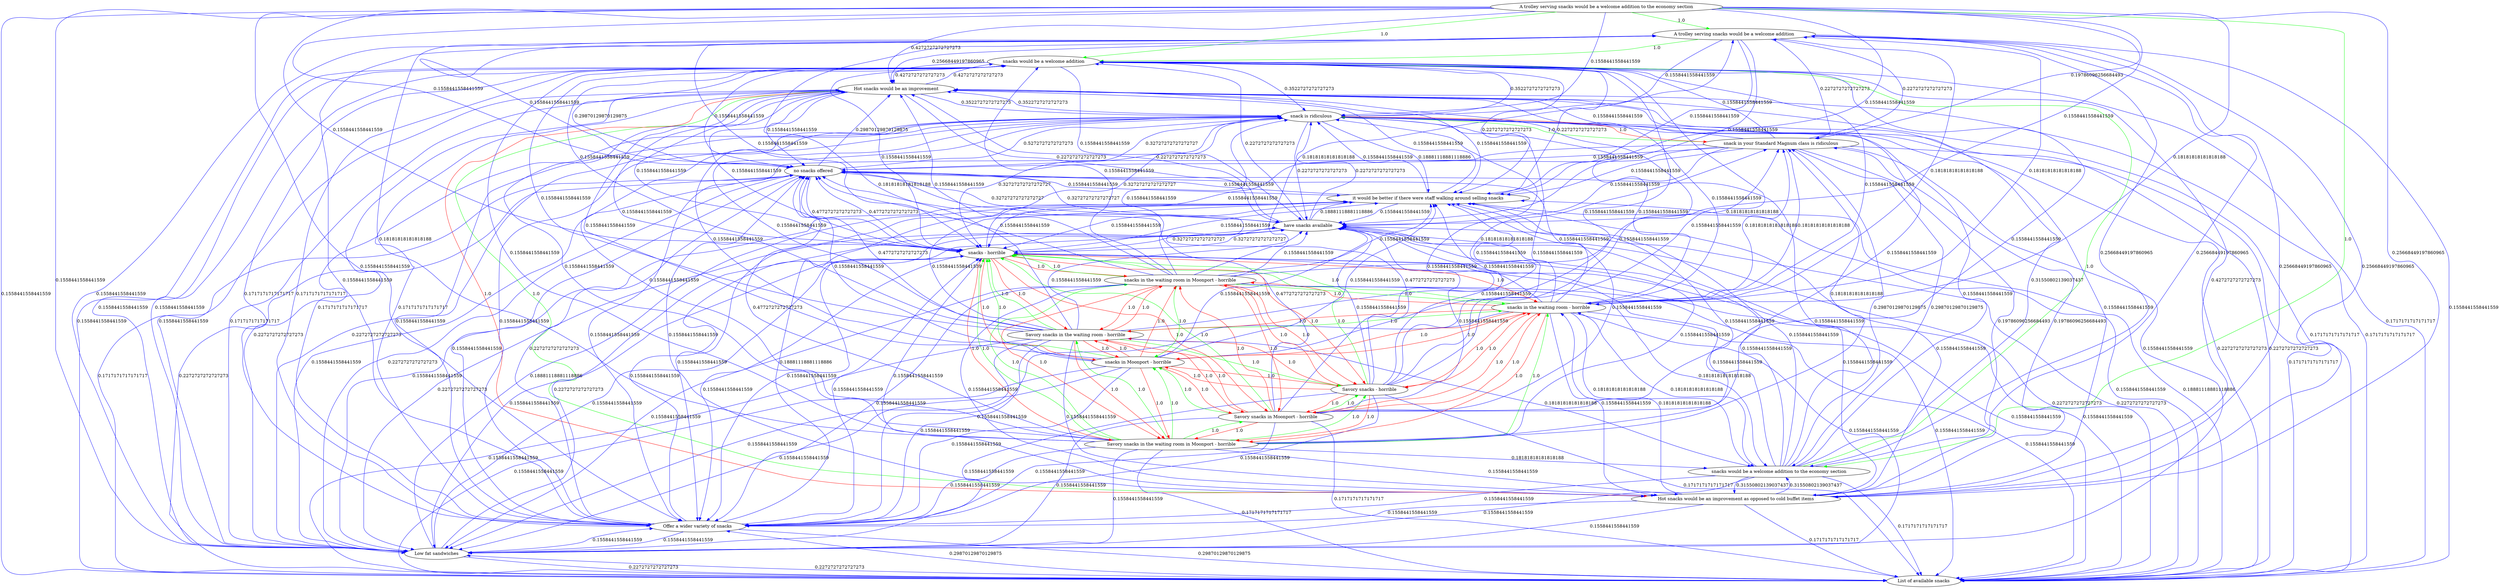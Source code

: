 digraph rawGraph {
"A trolley serving snacks would be a welcome addition to the economy section";"A trolley serving snacks would be a welcome addition";"snacks would be a welcome addition";"snacks would be a welcome addition to the economy section";"Hot snacks would be an improvement as opposed to cold buffet items";"Hot snacks would be an improvement";"List of available snacks";"Low fat sandwiches";"Offer a wider variety of snacks";"Savory snacks in the waiting room in Moonport - horrible";"Savory snacks in Moonport - horrible";"Savory snacks - horrible";"snacks - horrible";"snacks in Moonport - horrible";"Savory snacks in the waiting room - horrible";"snacks in the waiting room - horrible";"snacks in the waiting room in Moonport - horrible";"have snacks available";"it would be better if there were staff walking around selling snacks";"no snacks offered";"snack in your Standard Magnum class is ridiculous";"snack is ridiculous";"A trolley serving snacks would be a welcome addition to the economy section" -> "A trolley serving snacks would be a welcome addition" [label=1.0] [color=green]
"A trolley serving snacks would be a welcome addition" -> "snacks would be a welcome addition" [label=1.0] [color=green]
"A trolley serving snacks would be a welcome addition to the economy section" -> "snacks would be a welcome addition to the economy section" [label=1.0] [color=green]
"snacks would be a welcome addition to the economy section" -> "snacks would be a welcome addition" [label=1.0] [color=green]
"A trolley serving snacks would be a welcome addition to the economy section" -> "snacks would be a welcome addition" [label=1.0] [color=green]
"Hot snacks would be an improvement as opposed to cold buffet items" -> "Hot snacks would be an improvement" [label=1.0] [color=green]
"Hot snacks would be an improvement" -> "Hot snacks would be an improvement as opposed to cold buffet items" [label=1.0] [color=red]
"Hot snacks would be an improvement" -> "snacks would be a welcome addition" [label=0.4272727272727273] [color=blue]
"snacks would be a welcome addition" -> "Hot snacks would be an improvement" [label=0.4272727272727273] [color=blue]
"A trolley serving snacks would be a welcome addition" -> "Hot snacks would be an improvement as opposed to cold buffet items" [label=0.25668449197860965] [color=blue]
"snacks would be a welcome addition to the economy section" -> "Hot snacks would be an improvement as opposed to cold buffet items" [label=0.31550802139037437] [color=blue]
"Hot snacks would be an improvement as opposed to cold buffet items" -> "A trolley serving snacks would be a welcome addition" [label=0.25668449197860965] [color=blue]
"Hot snacks would be an improvement as opposed to cold buffet items" -> "snacks would be a welcome addition to the economy section" [label=0.31550802139037437] [color=blue]
"A trolley serving snacks would be a welcome addition to the economy section" -> "Hot snacks would be an improvement as opposed to cold buffet items" [label=0.25668449197860965] [color=blue]
"A trolley serving snacks would be a welcome addition to the economy section" -> "Hot snacks would be an improvement" [label=0.4272727272727273] [color=blue]
"A trolley serving snacks would be a welcome addition" -> "Hot snacks would be an improvement" [label=0.25668449197860965] [color=blue]
"A trolley serving snacks would be a welcome addition" -> "snacks would be a welcome addition to the economy section" [label=0.25668449197860965] [color=blue]
"snacks would be a welcome addition to the economy section" -> "Hot snacks would be an improvement" [label=0.31550802139037437] [color=blue]
"snacks would be a welcome addition to the economy section" -> "A trolley serving snacks would be a welcome addition" [label=0.25668449197860965] [color=blue]
"Hot snacks would be an improvement as opposed to cold buffet items" -> "snacks would be a welcome addition" [label=0.4272727272727273] [color=blue]
"List of available snacks" -> "Low fat sandwiches" [label=0.2272727272727273] [color=blue]
"Low fat sandwiches" -> "List of available snacks" [label=0.2272727272727273] [color=blue]
"List of available snacks" -> "Offer a wider variety of snacks" [label=0.29870129870129875] [color=blue]
"Offer a wider variety of snacks" -> "List of available snacks" [label=0.29870129870129875] [color=blue]
"Hot snacks would be an improvement" -> "Offer a wider variety of snacks" [label=0.1717171717171717] [color=blue]
"Offer a wider variety of snacks" -> "Hot snacks would be an improvement" [label=0.1717171717171717] [color=blue]
"Offer a wider variety of snacks" -> "Low fat sandwiches" [label=0.1558441558441559] [color=blue]
"Low fat sandwiches" -> "Offer a wider variety of snacks" [label=0.1558441558441559] [color=blue]
"Offer a wider variety of snacks" -> "snacks would be a welcome addition" [label=0.1717171717171717] [color=blue]
"snacks would be a welcome addition" -> "Offer a wider variety of snacks" [label=0.1717171717171717] [color=blue]
"Savory snacks in the waiting room in Moonport - horrible" -> "Savory snacks in Moonport - horrible" [label=1.0] [color=green]
"Savory snacks in Moonport - horrible" -> "Savory snacks - horrible" [label=1.0] [color=green]
"Savory snacks - horrible" -> "snacks - horrible" [label=1.0] [color=green]
"Savory snacks in Moonport - horrible" -> "snacks in Moonport - horrible" [label=1.0] [color=green]
"snacks in Moonport - horrible" -> "snacks - horrible" [label=1.0] [color=green]
"Savory snacks in the waiting room in Moonport - horrible" -> "Savory snacks in the waiting room - horrible" [label=1.0] [color=green]
"Savory snacks in the waiting room - horrible" -> "Savory snacks - horrible" [label=1.0] [color=green]
"Savory snacks in the waiting room - horrible" -> "snacks in the waiting room - horrible" [label=1.0] [color=green]
"snacks in the waiting room - horrible" -> "snacks - horrible" [label=1.0] [color=green]
"Savory snacks in the waiting room in Moonport - horrible" -> "snacks in the waiting room in Moonport - horrible" [label=1.0] [color=green]
"snacks in the waiting room in Moonport - horrible" -> "snacks in Moonport - horrible" [label=1.0] [color=green]
"snacks in the waiting room in Moonport - horrible" -> "snacks in the waiting room - horrible" [label=1.0] [color=green]
"Savory snacks in the waiting room in Moonport - horrible" -> "snacks in the waiting room - horrible" [label=1.0] [color=green]
"Savory snacks in the waiting room in Moonport - horrible" -> "snacks in Moonport - horrible" [label=1.0] [color=green]
"Savory snacks in the waiting room in Moonport - horrible" -> "Savory snacks - horrible" [label=1.0] [color=green]
"Savory snacks in Moonport - horrible" -> "snacks - horrible" [label=1.0] [color=green]
"Savory snacks in the waiting room - horrible" -> "snacks - horrible" [label=1.0] [color=green]
"snacks in the waiting room in Moonport - horrible" -> "snacks - horrible" [label=1.0] [color=green]
"Savory snacks in the waiting room in Moonport - horrible" -> "snacks - horrible" [label=1.0] [color=green]
"Savory snacks in Moonport - horrible" -> "Savory snacks in the waiting room in Moonport - horrible" [label=1.0] [color=red]
"Savory snacks in Moonport - horrible" -> "Savory snacks in the waiting room - horrible" [label=1.0] [color=red]
"Savory snacks in Moonport - horrible" -> "snacks in the waiting room - horrible" [label=1.0] [color=red]
"Savory snacks in Moonport - horrible" -> "snacks in the waiting room in Moonport - horrible" [label=1.0] [color=red]
"Savory snacks - horrible" -> "Savory snacks in the waiting room in Moonport - horrible" [label=1.0] [color=red]
"Savory snacks - horrible" -> "Savory snacks in Moonport - horrible" [label=1.0] [color=red]
"Savory snacks - horrible" -> "snacks in Moonport - horrible" [label=1.0] [color=red]
"Savory snacks - horrible" -> "Savory snacks in the waiting room - horrible" [label=1.0] [color=red]
"Savory snacks - horrible" -> "snacks in the waiting room - horrible" [label=1.0] [color=red]
"Savory snacks - horrible" -> "snacks in the waiting room in Moonport - horrible" [label=1.0] [color=red]
"snacks - horrible" -> "Savory snacks in the waiting room in Moonport - horrible" [label=1.0] [color=red]
"snacks - horrible" -> "Savory snacks in Moonport - horrible" [label=1.0] [color=red]
"snacks - horrible" -> "Savory snacks - horrible" [label=1.0] [color=red]
"snacks - horrible" -> "snacks in Moonport - horrible" [label=1.0] [color=red]
"snacks - horrible" -> "Savory snacks in the waiting room - horrible" [label=1.0] [color=red]
"snacks - horrible" -> "snacks in the waiting room - horrible" [label=1.0] [color=red]
"snacks - horrible" -> "snacks in the waiting room in Moonport - horrible" [label=1.0] [color=red]
"snacks in Moonport - horrible" -> "Savory snacks in the waiting room in Moonport - horrible" [label=1.0] [color=red]
"snacks in Moonport - horrible" -> "Savory snacks in Moonport - horrible" [label=1.0] [color=red]
"snacks in Moonport - horrible" -> "Savory snacks - horrible" [label=1.0] [color=red]
"snacks in Moonport - horrible" -> "Savory snacks in the waiting room - horrible" [label=1.0] [color=red]
"snacks in Moonport - horrible" -> "snacks in the waiting room - horrible" [label=1.0] [color=red]
"snacks in Moonport - horrible" -> "snacks in the waiting room in Moonport - horrible" [label=1.0] [color=red]
"Savory snacks in the waiting room - horrible" -> "Savory snacks in the waiting room in Moonport - horrible" [label=1.0] [color=red]
"Savory snacks in the waiting room - horrible" -> "Savory snacks in Moonport - horrible" [label=1.0] [color=red]
"Savory snacks in the waiting room - horrible" -> "snacks in Moonport - horrible" [label=1.0] [color=red]
"Savory snacks in the waiting room - horrible" -> "snacks in the waiting room in Moonport - horrible" [label=1.0] [color=red]
"snacks in the waiting room - horrible" -> "Savory snacks in the waiting room in Moonport - horrible" [label=1.0] [color=red]
"snacks in the waiting room - horrible" -> "Savory snacks in Moonport - horrible" [label=1.0] [color=red]
"snacks in the waiting room - horrible" -> "Savory snacks - horrible" [label=1.0] [color=red]
"snacks in the waiting room - horrible" -> "snacks in Moonport - horrible" [label=1.0] [color=red]
"snacks in the waiting room - horrible" -> "Savory snacks in the waiting room - horrible" [label=1.0] [color=red]
"snacks in the waiting room - horrible" -> "snacks in the waiting room in Moonport - horrible" [label=1.0] [color=red]
"snacks in the waiting room in Moonport - horrible" -> "Savory snacks in the waiting room in Moonport - horrible" [label=1.0] [color=red]
"snacks in the waiting room in Moonport - horrible" -> "Savory snacks in Moonport - horrible" [label=1.0] [color=red]
"snacks in the waiting room in Moonport - horrible" -> "Savory snacks - horrible" [label=1.0] [color=red]
"snacks in the waiting room in Moonport - horrible" -> "Savory snacks in the waiting room - horrible" [label=1.0] [color=red]
"Hot snacks would be an improvement" -> "snacks - horrible" [label=0.1558441558441559] [color=blue]
"snacks - horrible" -> "Hot snacks would be an improvement" [label=0.1558441558441559] [color=blue]
"snacks would be a welcome addition" -> "snacks - horrible" [label=0.1558441558441559] [color=blue]
"snacks - horrible" -> "snacks would be a welcome addition" [label=0.1558441558441559] [color=blue]
"A trolley serving snacks would be a welcome addition" -> "snacks in the waiting room - horrible" [label=0.18181818181818188] [color=blue]
"snacks would be a welcome addition to the economy section" -> "snacks in the waiting room - horrible" [label=0.18181818181818188] [color=blue]
"snacks in the waiting room - horrible" -> "A trolley serving snacks would be a welcome addition" [label=0.18181818181818188] [color=blue]
"snacks in the waiting room - horrible" -> "snacks would be a welcome addition to the economy section" [label=0.18181818181818188] [color=blue]
"List of available snacks" -> "have snacks available" [label=0.2272727272727273] [color=blue]
"have snacks available" -> "List of available snacks" [label=0.2272727272727273] [color=blue]
"Offer a wider variety of snacks" -> "have snacks available" [label=0.1558441558441559] [color=blue]
"have snacks available" -> "Offer a wider variety of snacks" [label=0.1558441558441559] [color=blue]
"have snacks available" -> "Hot snacks would be an improvement" [label=0.2272727272727273] [color=blue]
"Hot snacks would be an improvement" -> "have snacks available" [label=0.2272727272727273] [color=blue]
"Low fat sandwiches" -> "have snacks available" [label=0.2272727272727273] [color=blue]
"have snacks available" -> "Low fat sandwiches" [label=0.2272727272727273] [color=blue]
"snacks - horrible" -> "have snacks available" [label=0.32727272727272727] [color=blue]
"have snacks available" -> "snacks - horrible" [label=0.32727272727272727] [color=blue]
"have snacks available" -> "snacks would be a welcome addition" [label=0.2272727272727273] [color=blue]
"Offer a wider variety of snacks" -> "it would be better if there were staff walking around selling snacks" [label=0.18881118881118886] [color=blue]
"it would be better if there were staff walking around selling snacks" -> "Hot snacks would be an improvement" [label=0.1558441558441559] [color=blue]
"Hot snacks would be an improvement" -> "it would be better if there were staff walking around selling snacks" [label=0.1558441558441559] [color=blue]
"it would be better if there were staff walking around selling snacks" -> "snacks would be a welcome addition" [label=0.2272727272727273] [color=blue]
"snacks would be a welcome addition" -> "it would be better if there were staff walking around selling snacks" [label=0.2272727272727273] [color=blue]
"Hot snacks would be an improvement" -> "no snacks offered" [label=0.1558441558441559] [color=blue]
"no snacks offered" -> "Hot snacks would be an improvement" [label=0.29870129870129875] [color=blue]
"no snacks offered" -> "have snacks available" [label=0.32727272727272727] [color=blue]
"have snacks available" -> "no snacks offered" [label=0.32727272727272727] [color=blue]
"no snacks offered" -> "snacks - horrible" [label=0.4772727272727273] [color=blue]
"snacks - horrible" -> "no snacks offered" [label=0.4772727272727273] [color=blue]
"no snacks offered" -> "snacks would be a welcome addition" [label=0.29870129870129875] [color=blue]
"snacks would be a welcome addition" -> "no snacks offered" [label=0.1558441558441559] [color=blue]
"snack in your Standard Magnum class is ridiculous" -> "snack is ridiculous" [label=1.0] [color=green]
"snack is ridiculous" -> "snack in your Standard Magnum class is ridiculous" [label=1.0] [color=red]
"no snacks offered" -> "snack is ridiculous" [label=0.5272727272727273] [color=blue]
"snack is ridiculous" -> "no snacks offered" [label=0.32727272727272727] [color=blue]
"snack is ridiculous" -> "List of available snacks" [label=0.2272727272727273] [color=blue]
"List of available snacks" -> "snack is ridiculous" [label=0.2272727272727273] [color=blue]
"Offer a wider variety of snacks" -> "snack is ridiculous" [label=0.1558441558441559] [color=blue]
"snack is ridiculous" -> "Offer a wider variety of snacks" [label=0.1558441558441559] [color=blue]
"Hot snacks would be an improvement" -> "snack is ridiculous" [label=0.3522727272727273] [color=blue]
"snack is ridiculous" -> "Hot snacks would be an improvement" [label=0.3522727272727273] [color=blue]
"Hot snacks would be an improvement as opposed to cold buffet items" -> "snack in your Standard Magnum class is ridiculous" [label=0.19786096256684493] [color=blue]
"snack in your Standard Magnum class is ridiculous" -> "Hot snacks would be an improvement as opposed to cold buffet items" [label=0.19786096256684493] [color=blue]
"Low fat sandwiches" -> "snack is ridiculous" [label=0.2272727272727273] [color=blue]
"snack is ridiculous" -> "Low fat sandwiches" [label=0.2272727272727273] [color=blue]
"have snacks available" -> "snack is ridiculous" [label=0.2272727272727273] [color=blue]
"snack is ridiculous" -> "have snacks available" [label=0.2272727272727273] [color=blue]
"snacks - horrible" -> "snack is ridiculous" [label=0.32727272727272727] [color=blue]
"snack is ridiculous" -> "snacks - horrible" [label=0.32727272727272727] [color=blue]
"snacks in the waiting room - horrible" -> "snack in your Standard Magnum class is ridiculous" [label=0.18181818181818188] [color=blue]
"snack in your Standard Magnum class is ridiculous" -> "snacks in the waiting room - horrible" [label=0.18181818181818188] [color=blue]
"snack is ridiculous" -> "snacks would be a welcome addition" [label=0.3522727272727273] [color=blue]
"snacks would be a welcome addition" -> "snack is ridiculous" [label=0.3522727272727273] [color=blue]
"A trolley serving snacks would be a welcome addition" -> "snack in your Standard Magnum class is ridiculous" [label=0.2272727272727273] [color=blue]
"snacks would be a welcome addition to the economy section" -> "snack in your Standard Magnum class is ridiculous" [label=0.29870129870129875] [color=blue]
"snack in your Standard Magnum class is ridiculous" -> "A trolley serving snacks would be a welcome addition" [label=0.2272727272727273] [color=blue]
"snack in your Standard Magnum class is ridiculous" -> "snacks would be a welcome addition to the economy section" [label=0.29870129870129875] [color=blue]
"A trolley serving snacks would be a welcome addition to the economy section" -> "no snacks offered" [label=0.1558441558441559] [color=blue]
"A trolley serving snacks would be a welcome addition to the economy section" -> "it would be better if there were staff walking around selling snacks" [label=0.1558441558441559] [color=blue]
"A trolley serving snacks would be a welcome addition to the economy section" -> "Offer a wider variety of snacks" [label=0.1558441558441559] [color=blue]
"A trolley serving snacks would be a welcome addition to the economy section" -> "snack is ridiculous" [label=0.1558441558441559] [color=blue]
"A trolley serving snacks would be a welcome addition to the economy section" -> "have snacks available" [label=0.1558441558441559] [color=blue]
"A trolley serving snacks would be a welcome addition to the economy section" -> "snacks - horrible" [label=0.1558441558441559] [color=blue]
"A trolley serving snacks would be a welcome addition to the economy section" -> "snack in your Standard Magnum class is ridiculous" [label=0.19786096256684493] [color=blue]
"A trolley serving snacks would be a welcome addition to the economy section" -> "snacks in the waiting room - horrible" [label=0.18181818181818188] [color=blue]
"A trolley serving snacks would be a welcome addition" -> "no snacks offered" [label=0.1558441558441559] [color=blue]
"A trolley serving snacks would be a welcome addition" -> "it would be better if there were staff walking around selling snacks" [label=0.1558441558441559] [color=blue]
"A trolley serving snacks would be a welcome addition" -> "Offer a wider variety of snacks" [label=0.1558441558441559] [color=blue]
"A trolley serving snacks would be a welcome addition" -> "snack is ridiculous" [label=0.1558441558441559] [color=blue]
"A trolley serving snacks would be a welcome addition" -> "have snacks available" [label=0.1558441558441559] [color=blue]
"A trolley serving snacks would be a welcome addition" -> "snacks - horrible" [label=0.1558441558441559] [color=blue]
"snacks would be a welcome addition" -> "List of available snacks" [label=0.1717171717171717] [color=blue]
"snacks would be a welcome addition" -> "Low fat sandwiches" [label=0.1558441558441559] [color=blue]
"snacks would be a welcome addition" -> "have snacks available" [label=0.1558441558441559] [color=blue]
"snacks would be a welcome addition to the economy section" -> "List of available snacks" [label=0.1717171717171717] [color=blue]
"snacks would be a welcome addition to the economy section" -> "no snacks offered" [label=0.1558441558441559] [color=blue]
"snacks would be a welcome addition to the economy section" -> "it would be better if there were staff walking around selling snacks" [label=0.1558441558441559] [color=blue]
"snacks would be a welcome addition to the economy section" -> "Offer a wider variety of snacks" [label=0.1558441558441559] [color=blue]
"snacks would be a welcome addition to the economy section" -> "Low fat sandwiches" [label=0.1558441558441559] [color=blue]
"snacks would be a welcome addition to the economy section" -> "snack is ridiculous" [label=0.1558441558441559] [color=blue]
"snacks would be a welcome addition to the economy section" -> "have snacks available" [label=0.1558441558441559] [color=blue]
"snacks would be a welcome addition to the economy section" -> "snacks - horrible" [label=0.1558441558441559] [color=blue]
"Hot snacks would be an improvement as opposed to cold buffet items" -> "List of available snacks" [label=0.1717171717171717] [color=blue]
"Hot snacks would be an improvement as opposed to cold buffet items" -> "no snacks offered" [label=0.1558441558441559] [color=blue]
"Hot snacks would be an improvement as opposed to cold buffet items" -> "it would be better if there were staff walking around selling snacks" [label=0.1558441558441559] [color=blue]
"Hot snacks would be an improvement as opposed to cold buffet items" -> "Offer a wider variety of snacks" [label=0.1558441558441559] [color=blue]
"Hot snacks would be an improvement as opposed to cold buffet items" -> "Low fat sandwiches" [label=0.1558441558441559] [color=blue]
"Hot snacks would be an improvement as opposed to cold buffet items" -> "snack is ridiculous" [label=0.1558441558441559] [color=blue]
"Hot snacks would be an improvement as opposed to cold buffet items" -> "have snacks available" [label=0.1558441558441559] [color=blue]
"Hot snacks would be an improvement as opposed to cold buffet items" -> "snacks - horrible" [label=0.1558441558441559] [color=blue]
"Hot snacks would be an improvement as opposed to cold buffet items" -> "snacks in the waiting room - horrible" [label=0.18181818181818188] [color=blue]
"Hot snacks would be an improvement" -> "List of available snacks" [label=0.1717171717171717] [color=blue]
"Hot snacks would be an improvement" -> "Low fat sandwiches" [label=0.1558441558441559] [color=blue]
"List of available snacks" -> "no snacks offered" [label=0.2272727272727273] [color=blue]
"List of available snacks" -> "it would be better if there were staff walking around selling snacks" [label=0.18881118881118886] [color=blue]
"List of available snacks" -> "Hot snacks would be an improvement" [label=0.1717171717171717] [color=blue]
"List of available snacks" -> "snacks - horrible" [label=0.1558441558441559] [color=blue]
"List of available snacks" -> "snacks would be a welcome addition" [label=0.1558441558441559] [color=blue]
"Low fat sandwiches" -> "no snacks offered" [label=0.2272727272727273] [color=blue]
"Low fat sandwiches" -> "it would be better if there were staff walking around selling snacks" [label=0.18881118881118886] [color=blue]
"Low fat sandwiches" -> "Hot snacks would be an improvement" [label=0.1717171717171717] [color=blue]
"Low fat sandwiches" -> "snacks - horrible" [label=0.1558441558441559] [color=blue]
"Low fat sandwiches" -> "snacks would be a welcome addition" [label=0.1558441558441559] [color=blue]
"Offer a wider variety of snacks" -> "no snacks offered" [label=0.2272727272727273] [color=blue]
"Offer a wider variety of snacks" -> "snacks - horrible" [label=0.1558441558441559] [color=blue]
"Savory snacks in the waiting room in Moonport - horrible" -> "no snacks offered" [label=0.4772727272727273] [color=blue]
"Savory snacks in the waiting room in Moonport - horrible" -> "Hot snacks would be an improvement" [label=0.1558441558441559] [color=blue]
"Savory snacks in the waiting room in Moonport - horrible" -> "A trolley serving snacks would be a welcome addition" [label=0.18181818181818188] [color=blue]
"Savory snacks in the waiting room in Moonport - horrible" -> "snack is ridiculous" [label=0.1558441558441559] [color=blue]
"Savory snacks in the waiting room in Moonport - horrible" -> "have snacks available" [label=0.1558441558441559] [color=blue]
"Savory snacks in the waiting room in Moonport - horrible" -> "snacks would be a welcome addition" [label=0.1558441558441559] [color=blue]
"Savory snacks in the waiting room in Moonport - horrible" -> "snacks would be a welcome addition to the economy section" [label=0.18181818181818188] [color=blue]
"Savory snacks in the waiting room in Moonport - horrible" -> "snack in your Standard Magnum class is ridiculous" [label=0.18181818181818188] [color=blue]
"Savory snacks in Moonport - horrible" -> "no snacks offered" [label=0.4772727272727273] [color=blue]
"Savory snacks in Moonport - horrible" -> "Hot snacks would be an improvement" [label=0.1558441558441559] [color=blue]
"Savory snacks in Moonport - horrible" -> "snack is ridiculous" [label=0.1558441558441559] [color=blue]
"Savory snacks in Moonport - horrible" -> "have snacks available" [label=0.1558441558441559] [color=blue]
"Savory snacks in Moonport - horrible" -> "snacks would be a welcome addition" [label=0.1558441558441559] [color=blue]
"Savory snacks - horrible" -> "no snacks offered" [label=0.4772727272727273] [color=blue]
"Savory snacks - horrible" -> "Hot snacks would be an improvement" [label=0.1558441558441559] [color=blue]
"Savory snacks - horrible" -> "snack is ridiculous" [label=0.1558441558441559] [color=blue]
"Savory snacks - horrible" -> "have snacks available" [label=0.1558441558441559] [color=blue]
"Savory snacks - horrible" -> "snacks would be a welcome addition" [label=0.1558441558441559] [color=blue]
"snacks - horrible" -> "List of available snacks" [label=0.1558441558441559] [color=blue]
"snacks - horrible" -> "it would be better if there were staff walking around selling snacks" [label=0.1558441558441559] [color=blue]
"snacks - horrible" -> "Offer a wider variety of snacks" [label=0.1558441558441559] [color=blue]
"snacks - horrible" -> "Low fat sandwiches" [label=0.1558441558441559] [color=blue]
"snacks in Moonport - horrible" -> "no snacks offered" [label=0.1558441558441559] [color=blue]
"snacks in Moonport - horrible" -> "List of available snacks" [label=0.1558441558441559] [color=blue]
"snacks in Moonport - horrible" -> "it would be better if there were staff walking around selling snacks" [label=0.1558441558441559] [color=blue]
"snacks in Moonport - horrible" -> "Hot snacks would be an improvement" [label=0.1558441558441559] [color=blue]
"snacks in Moonport - horrible" -> "Offer a wider variety of snacks" [label=0.1558441558441559] [color=blue]
"snacks in Moonport - horrible" -> "Low fat sandwiches" [label=0.1558441558441559] [color=blue]
"snacks in Moonport - horrible" -> "snack is ridiculous" [label=0.1558441558441559] [color=blue]
"snacks in Moonport - horrible" -> "have snacks available" [label=0.1558441558441559] [color=blue]
"snacks in Moonport - horrible" -> "snacks would be a welcome addition" [label=0.1558441558441559] [color=blue]
"Savory snacks in the waiting room - horrible" -> "List of available snacks" [label=0.1558441558441559] [color=blue]
"Savory snacks in the waiting room - horrible" -> "no snacks offered" [label=0.4772727272727273] [color=blue]
"Savory snacks in the waiting room - horrible" -> "it would be better if there were staff walking around selling snacks" [label=0.1558441558441559] [color=blue]
"Savory snacks in the waiting room - horrible" -> "Offer a wider variety of snacks" [label=0.1558441558441559] [color=blue]
"Savory snacks in the waiting room - horrible" -> "Hot snacks would be an improvement" [label=0.1558441558441559] [color=blue]
"Savory snacks in the waiting room - horrible" -> "A trolley serving snacks would be a welcome addition" [label=0.18181818181818188] [color=blue]
"Savory snacks in the waiting room - horrible" -> "Low fat sandwiches" [label=0.1558441558441559] [color=blue]
"Savory snacks in the waiting room - horrible" -> "snack is ridiculous" [label=0.1558441558441559] [color=blue]
"Savory snacks in the waiting room - horrible" -> "have snacks available" [label=0.1558441558441559] [color=blue]
"Savory snacks in the waiting room - horrible" -> "snacks would be a welcome addition" [label=0.1558441558441559] [color=blue]
"Savory snacks in the waiting room - horrible" -> "snacks would be a welcome addition to the economy section" [label=0.18181818181818188] [color=blue]
"Savory snacks in the waiting room - horrible" -> "snack in your Standard Magnum class is ridiculous" [label=0.18181818181818188] [color=blue]
"snacks in the waiting room - horrible" -> "List of available snacks" [label=0.1558441558441559] [color=blue]
"snacks in the waiting room - horrible" -> "Hot snacks would be an improvement as opposed to cold buffet items" [label=0.1558441558441559] [color=blue]
"snacks in the waiting room - horrible" -> "no snacks offered" [label=0.1558441558441559] [color=blue]
"snacks in the waiting room - horrible" -> "it would be better if there were staff walking around selling snacks" [label=0.1558441558441559] [color=blue]
"snacks in the waiting room - horrible" -> "Hot snacks would be an improvement" [label=0.1558441558441559] [color=blue]
"snacks in the waiting room - horrible" -> "Offer a wider variety of snacks" [label=0.1558441558441559] [color=blue]
"snacks in the waiting room - horrible" -> "Low fat sandwiches" [label=0.1558441558441559] [color=blue]
"snacks in the waiting room - horrible" -> "snack is ridiculous" [label=0.1558441558441559] [color=blue]
"snacks in the waiting room - horrible" -> "have snacks available" [label=0.1558441558441559] [color=blue]
"snacks in the waiting room - horrible" -> "snacks would be a welcome addition" [label=0.1558441558441559] [color=blue]
"snacks in the waiting room in Moonport - horrible" -> "List of available snacks" [label=0.1558441558441559] [color=blue]
"snacks in the waiting room in Moonport - horrible" -> "no snacks offered" [label=0.1558441558441559] [color=blue]
"snacks in the waiting room in Moonport - horrible" -> "it would be better if there were staff walking around selling snacks" [label=0.1558441558441559] [color=blue]
"snacks in the waiting room in Moonport - horrible" -> "Hot snacks would be an improvement" [label=0.1558441558441559] [color=blue]
"snacks in the waiting room in Moonport - horrible" -> "A trolley serving snacks would be a welcome addition" [label=0.18181818181818188] [color=blue]
"snacks in the waiting room in Moonport - horrible" -> "have snacks available" [label=0.1558441558441559] [color=blue]
"snacks in the waiting room in Moonport - horrible" -> "snacks would be a welcome addition" [label=0.1558441558441559] [color=blue]
"snacks in the waiting room in Moonport - horrible" -> "snacks would be a welcome addition to the economy section" [label=0.18181818181818188] [color=blue]
"snacks in the waiting room in Moonport - horrible" -> "snack in your Standard Magnum class is ridiculous" [label=0.18181818181818188] [color=blue]
"snacks in the waiting room in Moonport - horrible" -> "Hot snacks would be an improvement as opposed to cold buffet items" [label=0.1558441558441559] [color=blue]
"snacks in the waiting room in Moonport - horrible" -> "Offer a wider variety of snacks" [label=0.1558441558441559] [color=blue]
"snacks in the waiting room in Moonport - horrible" -> "Low fat sandwiches" [label=0.1558441558441559] [color=blue]
"snacks in the waiting room in Moonport - horrible" -> "snack is ridiculous" [label=0.1558441558441559] [color=blue]
"have snacks available" -> "it would be better if there were staff walking around selling snacks" [label=0.18881118881118886] [color=blue]
"it would be better if there were staff walking around selling snacks" -> "no snacks offered" [label=0.1558441558441559] [color=blue]
"it would be better if there were staff walking around selling snacks" -> "List of available snacks" [label=0.1558441558441559] [color=blue]
"it would be better if there were staff walking around selling snacks" -> "have snacks available" [label=0.1558441558441559] [color=blue]
"it would be better if there were staff walking around selling snacks" -> "Offer a wider variety of snacks" [label=0.1558441558441559] [color=blue]
"it would be better if there were staff walking around selling snacks" -> "Low fat sandwiches" [label=0.1558441558441559] [color=blue]
"it would be better if there were staff walking around selling snacks" -> "snack is ridiculous" [label=0.1558441558441559] [color=blue]
"it would be better if there were staff walking around selling snacks" -> "snacks - horrible" [label=0.1558441558441559] [color=blue]
"no snacks offered" -> "List of available snacks" [label=0.1717171717171717] [color=blue]
"no snacks offered" -> "it would be better if there were staff walking around selling snacks" [label=0.1558441558441559] [color=blue]
"no snacks offered" -> "Offer a wider variety of snacks" [label=0.1558441558441559] [color=blue]
"no snacks offered" -> "Low fat sandwiches" [label=0.1558441558441559] [color=blue]
"snack in your Standard Magnum class is ridiculous" -> "no snacks offered" [label=0.1558441558441559] [color=blue]
"snack in your Standard Magnum class is ridiculous" -> "List of available snacks" [label=0.1717171717171717] [color=blue]
"snack in your Standard Magnum class is ridiculous" -> "it would be better if there were staff walking around selling snacks" [label=0.1558441558441559] [color=blue]
"snack in your Standard Magnum class is ridiculous" -> "Hot snacks would be an improvement" [label=0.1558441558441559] [color=blue]
"snack in your Standard Magnum class is ridiculous" -> "have snacks available" [label=0.1558441558441559] [color=blue]
"snack in your Standard Magnum class is ridiculous" -> "snacks would be a welcome addition" [label=0.1558441558441559] [color=blue]
"snack in your Standard Magnum class is ridiculous" -> "Offer a wider variety of snacks" [label=0.1558441558441559] [color=blue]
"snack in your Standard Magnum class is ridiculous" -> "Low fat sandwiches" [label=0.1558441558441559] [color=blue]
"snack in your Standard Magnum class is ridiculous" -> "snacks - horrible" [label=0.1558441558441559] [color=blue]
"snack is ridiculous" -> "it would be better if there were staff walking around selling snacks" [label=0.18881118881118886] [color=blue]
"A trolley serving snacks would be a welcome addition to the economy section" -> "List of available snacks" [label=0.1558441558441559] [color=blue]
"A trolley serving snacks would be a welcome addition to the economy section" -> "Low fat sandwiches" [label=0.1558441558441559] [color=blue]
"A trolley serving snacks would be a welcome addition" -> "List of available snacks" [label=0.1558441558441559] [color=blue]
"A trolley serving snacks would be a welcome addition" -> "Low fat sandwiches" [label=0.1558441558441559] [color=blue]
"Savory snacks in the waiting room in Moonport - horrible" -> "List of available snacks" [label=0.1717171717171717] [color=blue]
"Savory snacks in the waiting room in Moonport - horrible" -> "it would be better if there were staff walking around selling snacks" [label=0.1558441558441559] [color=blue]
"Savory snacks in the waiting room in Moonport - horrible" -> "Hot snacks would be an improvement as opposed to cold buffet items" [label=0.1558441558441559] [color=blue]
"Savory snacks in the waiting room in Moonport - horrible" -> "Offer a wider variety of snacks" [label=0.1558441558441559] [color=blue]
"Savory snacks in the waiting room in Moonport - horrible" -> "Low fat sandwiches" [label=0.1558441558441559] [color=blue]
"Savory snacks in Moonport - horrible" -> "List of available snacks" [label=0.1717171717171717] [color=blue]
"Savory snacks in Moonport - horrible" -> "it would be better if there were staff walking around selling snacks" [label=0.1558441558441559] [color=blue]
"Savory snacks in Moonport - horrible" -> "Offer a wider variety of snacks" [label=0.1558441558441559] [color=blue]
"Savory snacks in Moonport - horrible" -> "Low fat sandwiches" [label=0.1558441558441559] [color=blue]
"Savory snacks - horrible" -> "List of available snacks" [label=0.1717171717171717] [color=blue]
"Savory snacks - horrible" -> "it would be better if there were staff walking around selling snacks" [label=0.1558441558441559] [color=blue]
"Savory snacks - horrible" -> "Offer a wider variety of snacks" [label=0.1558441558441559] [color=blue]
"Savory snacks - horrible" -> "Low fat sandwiches" [label=0.1558441558441559] [color=blue]
"Savory snacks in the waiting room - horrible" -> "Hot snacks would be an improvement as opposed to cold buffet items" [label=0.1558441558441559] [color=blue]
}